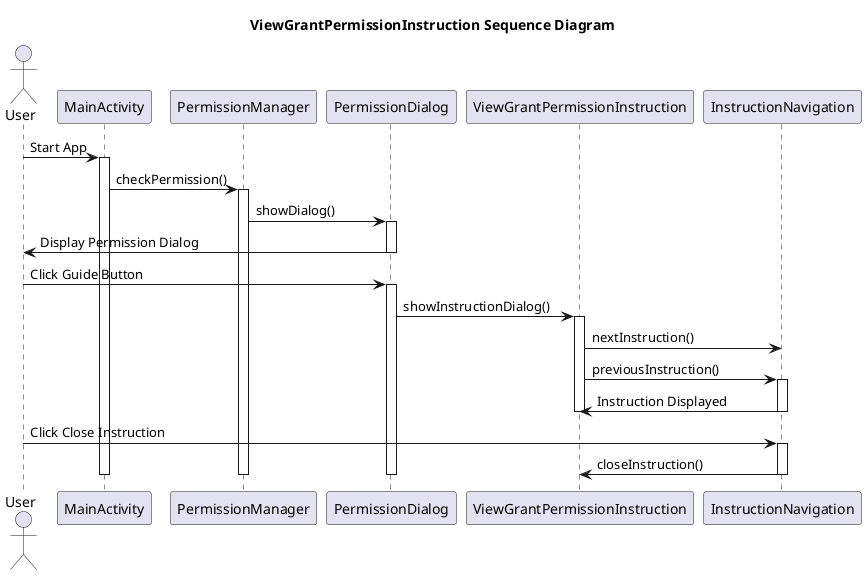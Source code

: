 @startuml ViewGrantPermissionInstructionSequenceDiagram
Title ViewGrantPermissionInstruction Sequence Diagram

actor User

User -> MainActivity : Start App
activate MainActivity
MainActivity -> PermissionManager : checkPermission()
activate PermissionManager
PermissionManager -> PermissionDialog : showDialog()
activate PermissionDialog
PermissionDialog -> User : Display Permission Dialog
deactivate PermissionDialog

User -> PermissionDialog : Click Guide Button
activate PermissionDialog
PermissionDialog -> ViewGrantPermissionInstruction : showInstructionDialog()
activate ViewGrantPermissionInstruction
ViewGrantPermissionInstruction -> InstructionNavigation : nextInstruction()
ViewGrantPermissionInstruction -> InstructionNavigation : previousInstruction()
activate InstructionNavigation
InstructionNavigation -> ViewGrantPermissionInstruction : Instruction Displayed
deactivate InstructionNavigation
deactivate ViewGrantPermissionInstruction

User -> InstructionNavigation : Click Close Instruction
activate InstructionNavigation
InstructionNavigation -> ViewGrantPermissionInstruction : closeInstruction()
deactivate InstructionNavigation
deactivate ViewGrantPermissionInstruction
deactivate PermissionDialog
deactivate PermissionManager
deactivate MainActivity

@enduml
